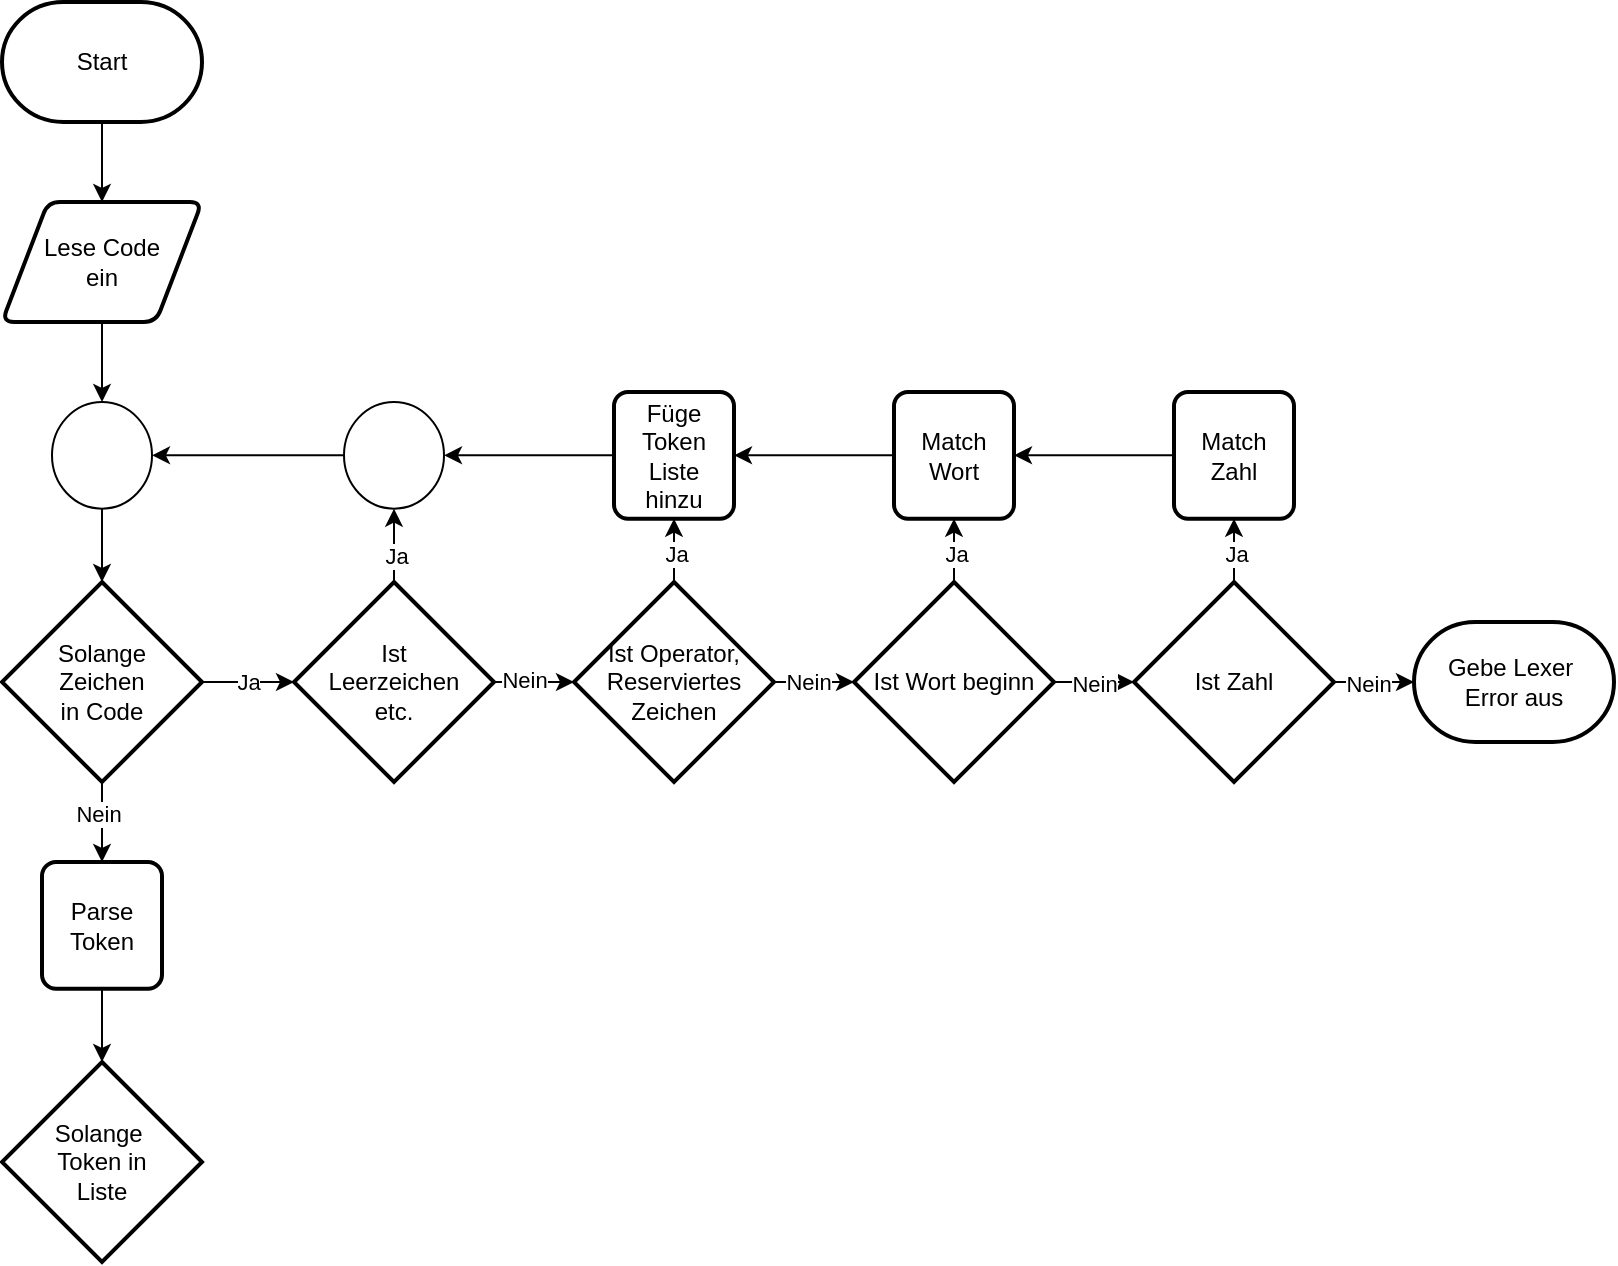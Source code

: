 <mxfile version="23.0.1" type="github">
  <diagram name="Seite-1" id="4pNDl0hfz-k5kMD19SHL">
    <mxGraphModel dx="954" dy="2387" grid="1" gridSize="10" guides="1" tooltips="1" connect="1" arrows="1" fold="1" page="1" pageScale="1" pageWidth="827" pageHeight="1169" math="0" shadow="0">
      <root>
        <mxCell id="0" />
        <mxCell id="1" parent="0" />
        <mxCell id="mHJln5VNHMMxI0ARtXqS-11" value="" style="edgeStyle=orthogonalEdgeStyle;rounded=0;orthogonalLoop=1;jettySize=auto;html=1;" edge="1" parent="1" source="mHJln5VNHMMxI0ARtXqS-4" target="mHJln5VNHMMxI0ARtXqS-5">
          <mxGeometry relative="1" as="geometry" />
        </mxCell>
        <mxCell id="mHJln5VNHMMxI0ARtXqS-4" value="Start" style="strokeWidth=2;html=1;shape=mxgraph.flowchart.terminator;whiteSpace=wrap;" vertex="1" parent="1">
          <mxGeometry x="11" y="30" width="100" height="60" as="geometry" />
        </mxCell>
        <mxCell id="mHJln5VNHMMxI0ARtXqS-12" value="" style="edgeStyle=orthogonalEdgeStyle;rounded=0;orthogonalLoop=1;jettySize=auto;html=1;" edge="1" parent="1" source="mHJln5VNHMMxI0ARtXqS-5" target="mHJln5VNHMMxI0ARtXqS-8">
          <mxGeometry relative="1" as="geometry" />
        </mxCell>
        <mxCell id="mHJln5VNHMMxI0ARtXqS-5" value="Lese Code&lt;br&gt;ein" style="shape=parallelogram;html=1;strokeWidth=2;perimeter=parallelogramPerimeter;whiteSpace=wrap;rounded=1;arcSize=12;size=0.23;" vertex="1" parent="1">
          <mxGeometry x="11" y="130" width="100" height="60" as="geometry" />
        </mxCell>
        <mxCell id="mHJln5VNHMMxI0ARtXqS-16" value="Ja" style="edgeStyle=orthogonalEdgeStyle;rounded=0;orthogonalLoop=1;jettySize=auto;html=1;" edge="1" parent="1" source="mHJln5VNHMMxI0ARtXqS-7" target="mHJln5VNHMMxI0ARtXqS-15">
          <mxGeometry relative="1" as="geometry" />
        </mxCell>
        <mxCell id="mHJln5VNHMMxI0ARtXqS-53" value="" style="edgeStyle=orthogonalEdgeStyle;rounded=0;orthogonalLoop=1;jettySize=auto;html=1;" edge="1" parent="1" source="mHJln5VNHMMxI0ARtXqS-7" target="mHJln5VNHMMxI0ARtXqS-52">
          <mxGeometry relative="1" as="geometry" />
        </mxCell>
        <mxCell id="mHJln5VNHMMxI0ARtXqS-54" value="Nein" style="edgeLabel;html=1;align=center;verticalAlign=middle;resizable=0;points=[];" vertex="1" connectable="0" parent="mHJln5VNHMMxI0ARtXqS-53">
          <mxGeometry x="-0.2" y="-2" relative="1" as="geometry">
            <mxPoint as="offset" />
          </mxGeometry>
        </mxCell>
        <mxCell id="mHJln5VNHMMxI0ARtXqS-7" value="Solange &lt;br&gt;Zeichen&lt;br&gt;in Code" style="strokeWidth=2;html=1;shape=mxgraph.flowchart.decision;whiteSpace=wrap;" vertex="1" parent="1">
          <mxGeometry x="11" y="320" width="100" height="100" as="geometry" />
        </mxCell>
        <mxCell id="mHJln5VNHMMxI0ARtXqS-13" value="" style="edgeStyle=orthogonalEdgeStyle;rounded=0;orthogonalLoop=1;jettySize=auto;html=1;" edge="1" parent="1" source="mHJln5VNHMMxI0ARtXqS-8" target="mHJln5VNHMMxI0ARtXqS-7">
          <mxGeometry relative="1" as="geometry" />
        </mxCell>
        <mxCell id="mHJln5VNHMMxI0ARtXqS-8" value="" style="verticalLabelPosition=bottom;verticalAlign=top;html=1;shape=mxgraph.flowchart.on-page_reference;" vertex="1" parent="1">
          <mxGeometry x="36" y="230" width="50" height="53.33" as="geometry" />
        </mxCell>
        <mxCell id="mHJln5VNHMMxI0ARtXqS-18" value="" style="edgeStyle=orthogonalEdgeStyle;rounded=0;orthogonalLoop=1;jettySize=auto;html=1;" edge="1" parent="1" source="mHJln5VNHMMxI0ARtXqS-15" target="mHJln5VNHMMxI0ARtXqS-17">
          <mxGeometry relative="1" as="geometry" />
        </mxCell>
        <mxCell id="mHJln5VNHMMxI0ARtXqS-20" value="Ja" style="edgeLabel;html=1;align=center;verticalAlign=middle;resizable=0;points=[];" vertex="1" connectable="0" parent="mHJln5VNHMMxI0ARtXqS-18">
          <mxGeometry x="-0.399" y="-1" relative="1" as="geometry">
            <mxPoint as="offset" />
          </mxGeometry>
        </mxCell>
        <mxCell id="mHJln5VNHMMxI0ARtXqS-26" value="" style="edgeStyle=orthogonalEdgeStyle;rounded=0;orthogonalLoop=1;jettySize=auto;html=1;" edge="1" parent="1" source="mHJln5VNHMMxI0ARtXqS-15" target="mHJln5VNHMMxI0ARtXqS-23">
          <mxGeometry relative="1" as="geometry" />
        </mxCell>
        <mxCell id="mHJln5VNHMMxI0ARtXqS-27" value="Nein" style="edgeLabel;html=1;align=center;verticalAlign=middle;resizable=0;points=[];" vertex="1" connectable="0" parent="mHJln5VNHMMxI0ARtXqS-26">
          <mxGeometry x="-0.25" y="1" relative="1" as="geometry">
            <mxPoint as="offset" />
          </mxGeometry>
        </mxCell>
        <mxCell id="mHJln5VNHMMxI0ARtXqS-15" value="Ist &lt;br&gt;Leerzeichen&lt;br&gt;etc." style="strokeWidth=2;html=1;shape=mxgraph.flowchart.decision;whiteSpace=wrap;" vertex="1" parent="1">
          <mxGeometry x="157" y="320" width="100" height="100" as="geometry" />
        </mxCell>
        <mxCell id="mHJln5VNHMMxI0ARtXqS-19" value="" style="edgeStyle=orthogonalEdgeStyle;rounded=0;orthogonalLoop=1;jettySize=auto;html=1;" edge="1" parent="1" source="mHJln5VNHMMxI0ARtXqS-17" target="mHJln5VNHMMxI0ARtXqS-8">
          <mxGeometry relative="1" as="geometry" />
        </mxCell>
        <mxCell id="mHJln5VNHMMxI0ARtXqS-17" value="" style="verticalLabelPosition=bottom;verticalAlign=top;html=1;shape=mxgraph.flowchart.on-page_reference;" vertex="1" parent="1">
          <mxGeometry x="182" y="230" width="50" height="53.33" as="geometry" />
        </mxCell>
        <mxCell id="mHJln5VNHMMxI0ARtXqS-37" value="" style="edgeStyle=orthogonalEdgeStyle;rounded=0;orthogonalLoop=1;jettySize=auto;html=1;" edge="1" parent="1" source="mHJln5VNHMMxI0ARtXqS-23" target="mHJln5VNHMMxI0ARtXqS-32">
          <mxGeometry relative="1" as="geometry" />
        </mxCell>
        <mxCell id="mHJln5VNHMMxI0ARtXqS-38" value="Nein" style="edgeLabel;html=1;align=center;verticalAlign=middle;resizable=0;points=[];" vertex="1" connectable="0" parent="mHJln5VNHMMxI0ARtXqS-37">
          <mxGeometry x="-0.15" relative="1" as="geometry">
            <mxPoint as="offset" />
          </mxGeometry>
        </mxCell>
        <mxCell id="mHJln5VNHMMxI0ARtXqS-23" value="Ist Operator,&lt;br&gt;Reserviertes&lt;br&gt;Zeichen" style="strokeWidth=2;html=1;shape=mxgraph.flowchart.decision;whiteSpace=wrap;" vertex="1" parent="1">
          <mxGeometry x="297" y="320" width="100" height="100" as="geometry" />
        </mxCell>
        <mxCell id="mHJln5VNHMMxI0ARtXqS-28" value="" style="edgeStyle=orthogonalEdgeStyle;rounded=0;orthogonalLoop=1;jettySize=auto;html=1;" edge="1" parent="1" source="mHJln5VNHMMxI0ARtXqS-23" target="mHJln5VNHMMxI0ARtXqS-30">
          <mxGeometry relative="1" as="geometry">
            <mxPoint x="347" y="320" as="sourcePoint" />
            <mxPoint x="347" y="187" as="targetPoint" />
          </mxGeometry>
        </mxCell>
        <mxCell id="mHJln5VNHMMxI0ARtXqS-29" value="Ja" style="edgeLabel;html=1;align=center;verticalAlign=middle;resizable=0;points=[];" vertex="1" connectable="0" parent="mHJln5VNHMMxI0ARtXqS-28">
          <mxGeometry x="-0.399" y="-1" relative="1" as="geometry">
            <mxPoint as="offset" />
          </mxGeometry>
        </mxCell>
        <mxCell id="mHJln5VNHMMxI0ARtXqS-40" value="" style="edgeStyle=orthogonalEdgeStyle;rounded=0;orthogonalLoop=1;jettySize=auto;html=1;" edge="1" parent="1" source="mHJln5VNHMMxI0ARtXqS-30" target="mHJln5VNHMMxI0ARtXqS-17">
          <mxGeometry relative="1" as="geometry" />
        </mxCell>
        <mxCell id="mHJln5VNHMMxI0ARtXqS-30" value="Füge&lt;br&gt;Token&lt;br&gt;Liste&lt;br&gt;hinzu" style="rounded=1;whiteSpace=wrap;html=1;absoluteArcSize=1;arcSize=14;strokeWidth=2;" vertex="1" parent="1">
          <mxGeometry x="317" y="225" width="60" height="63.34" as="geometry" />
        </mxCell>
        <mxCell id="mHJln5VNHMMxI0ARtXqS-45" value="" style="edgeStyle=orthogonalEdgeStyle;rounded=0;orthogonalLoop=1;jettySize=auto;html=1;" edge="1" parent="1" source="mHJln5VNHMMxI0ARtXqS-32" target="mHJln5VNHMMxI0ARtXqS-41">
          <mxGeometry relative="1" as="geometry" />
        </mxCell>
        <mxCell id="mHJln5VNHMMxI0ARtXqS-46" value="Nein" style="edgeLabel;html=1;align=center;verticalAlign=middle;resizable=0;points=[];" vertex="1" connectable="0" parent="mHJln5VNHMMxI0ARtXqS-45">
          <mxGeometry y="-1" relative="1" as="geometry">
            <mxPoint as="offset" />
          </mxGeometry>
        </mxCell>
        <mxCell id="mHJln5VNHMMxI0ARtXqS-32" value="Ist Wort beginn" style="strokeWidth=2;html=1;shape=mxgraph.flowchart.decision;whiteSpace=wrap;" vertex="1" parent="1">
          <mxGeometry x="437" y="320" width="100" height="100" as="geometry" />
        </mxCell>
        <mxCell id="mHJln5VNHMMxI0ARtXqS-34" value="" style="edgeStyle=orthogonalEdgeStyle;rounded=0;orthogonalLoop=1;jettySize=auto;html=1;" edge="1" source="mHJln5VNHMMxI0ARtXqS-32" target="mHJln5VNHMMxI0ARtXqS-36" parent="1">
          <mxGeometry relative="1" as="geometry">
            <mxPoint x="487" y="326.66" as="sourcePoint" />
            <mxPoint x="487" y="193.66" as="targetPoint" />
          </mxGeometry>
        </mxCell>
        <mxCell id="mHJln5VNHMMxI0ARtXqS-35" value="Ja" style="edgeLabel;html=1;align=center;verticalAlign=middle;resizable=0;points=[];" vertex="1" connectable="0" parent="mHJln5VNHMMxI0ARtXqS-34">
          <mxGeometry x="-0.399" y="-1" relative="1" as="geometry">
            <mxPoint as="offset" />
          </mxGeometry>
        </mxCell>
        <mxCell id="mHJln5VNHMMxI0ARtXqS-39" value="" style="edgeStyle=orthogonalEdgeStyle;rounded=0;orthogonalLoop=1;jettySize=auto;html=1;" edge="1" parent="1" source="mHJln5VNHMMxI0ARtXqS-36" target="mHJln5VNHMMxI0ARtXqS-30">
          <mxGeometry relative="1" as="geometry" />
        </mxCell>
        <mxCell id="mHJln5VNHMMxI0ARtXqS-36" value="Match&lt;br&gt;Wort" style="rounded=1;whiteSpace=wrap;html=1;absoluteArcSize=1;arcSize=14;strokeWidth=2;" vertex="1" parent="1">
          <mxGeometry x="457" y="225" width="60" height="63.34" as="geometry" />
        </mxCell>
        <mxCell id="mHJln5VNHMMxI0ARtXqS-50" value="" style="edgeStyle=orthogonalEdgeStyle;rounded=0;orthogonalLoop=1;jettySize=auto;html=1;" edge="1" parent="1" source="mHJln5VNHMMxI0ARtXqS-41" target="mHJln5VNHMMxI0ARtXqS-49">
          <mxGeometry relative="1" as="geometry" />
        </mxCell>
        <mxCell id="mHJln5VNHMMxI0ARtXqS-51" value="Nein" style="edgeLabel;html=1;align=center;verticalAlign=middle;resizable=0;points=[];" vertex="1" connectable="0" parent="mHJln5VNHMMxI0ARtXqS-50">
          <mxGeometry x="-0.15" y="-1" relative="1" as="geometry">
            <mxPoint as="offset" />
          </mxGeometry>
        </mxCell>
        <mxCell id="mHJln5VNHMMxI0ARtXqS-41" value="Ist Zahl" style="strokeWidth=2;html=1;shape=mxgraph.flowchart.decision;whiteSpace=wrap;" vertex="1" parent="1">
          <mxGeometry x="577" y="320" width="100" height="100" as="geometry" />
        </mxCell>
        <mxCell id="mHJln5VNHMMxI0ARtXqS-42" value="" style="edgeStyle=orthogonalEdgeStyle;rounded=0;orthogonalLoop=1;jettySize=auto;html=1;" edge="1" source="mHJln5VNHMMxI0ARtXqS-41" target="mHJln5VNHMMxI0ARtXqS-44" parent="1">
          <mxGeometry relative="1" as="geometry">
            <mxPoint x="617" y="326.66" as="sourcePoint" />
            <mxPoint x="617" y="193.66" as="targetPoint" />
          </mxGeometry>
        </mxCell>
        <mxCell id="mHJln5VNHMMxI0ARtXqS-43" value="Ja" style="edgeLabel;html=1;align=center;verticalAlign=middle;resizable=0;points=[];" vertex="1" connectable="0" parent="mHJln5VNHMMxI0ARtXqS-42">
          <mxGeometry x="-0.399" y="-1" relative="1" as="geometry">
            <mxPoint as="offset" />
          </mxGeometry>
        </mxCell>
        <mxCell id="mHJln5VNHMMxI0ARtXqS-47" value="" style="edgeStyle=orthogonalEdgeStyle;rounded=0;orthogonalLoop=1;jettySize=auto;html=1;" edge="1" parent="1" source="mHJln5VNHMMxI0ARtXqS-44" target="mHJln5VNHMMxI0ARtXqS-36">
          <mxGeometry relative="1" as="geometry" />
        </mxCell>
        <mxCell id="mHJln5VNHMMxI0ARtXqS-44" value="Match&lt;br&gt;Zahl" style="rounded=1;whiteSpace=wrap;html=1;absoluteArcSize=1;arcSize=14;strokeWidth=2;" vertex="1" parent="1">
          <mxGeometry x="597" y="225" width="60" height="63.34" as="geometry" />
        </mxCell>
        <mxCell id="mHJln5VNHMMxI0ARtXqS-49" value="Gebe Lexer&amp;nbsp;&lt;br&gt;Error aus" style="strokeWidth=2;html=1;shape=mxgraph.flowchart.terminator;whiteSpace=wrap;" vertex="1" parent="1">
          <mxGeometry x="717" y="340" width="100" height="60" as="geometry" />
        </mxCell>
        <mxCell id="mHJln5VNHMMxI0ARtXqS-56" value="" style="edgeStyle=orthogonalEdgeStyle;rounded=0;orthogonalLoop=1;jettySize=auto;html=1;" edge="1" parent="1" source="mHJln5VNHMMxI0ARtXqS-52" target="mHJln5VNHMMxI0ARtXqS-55">
          <mxGeometry relative="1" as="geometry" />
        </mxCell>
        <mxCell id="mHJln5VNHMMxI0ARtXqS-52" value="Parse Token" style="rounded=1;whiteSpace=wrap;html=1;absoluteArcSize=1;arcSize=14;strokeWidth=2;" vertex="1" parent="1">
          <mxGeometry x="31" y="460" width="60" height="63.34" as="geometry" />
        </mxCell>
        <mxCell id="mHJln5VNHMMxI0ARtXqS-55" value="Solange&amp;nbsp;&lt;br&gt;Token in&lt;br&gt;Liste" style="strokeWidth=2;html=1;shape=mxgraph.flowchart.decision;whiteSpace=wrap;" vertex="1" parent="1">
          <mxGeometry x="11" y="560" width="100" height="100" as="geometry" />
        </mxCell>
      </root>
    </mxGraphModel>
  </diagram>
</mxfile>
